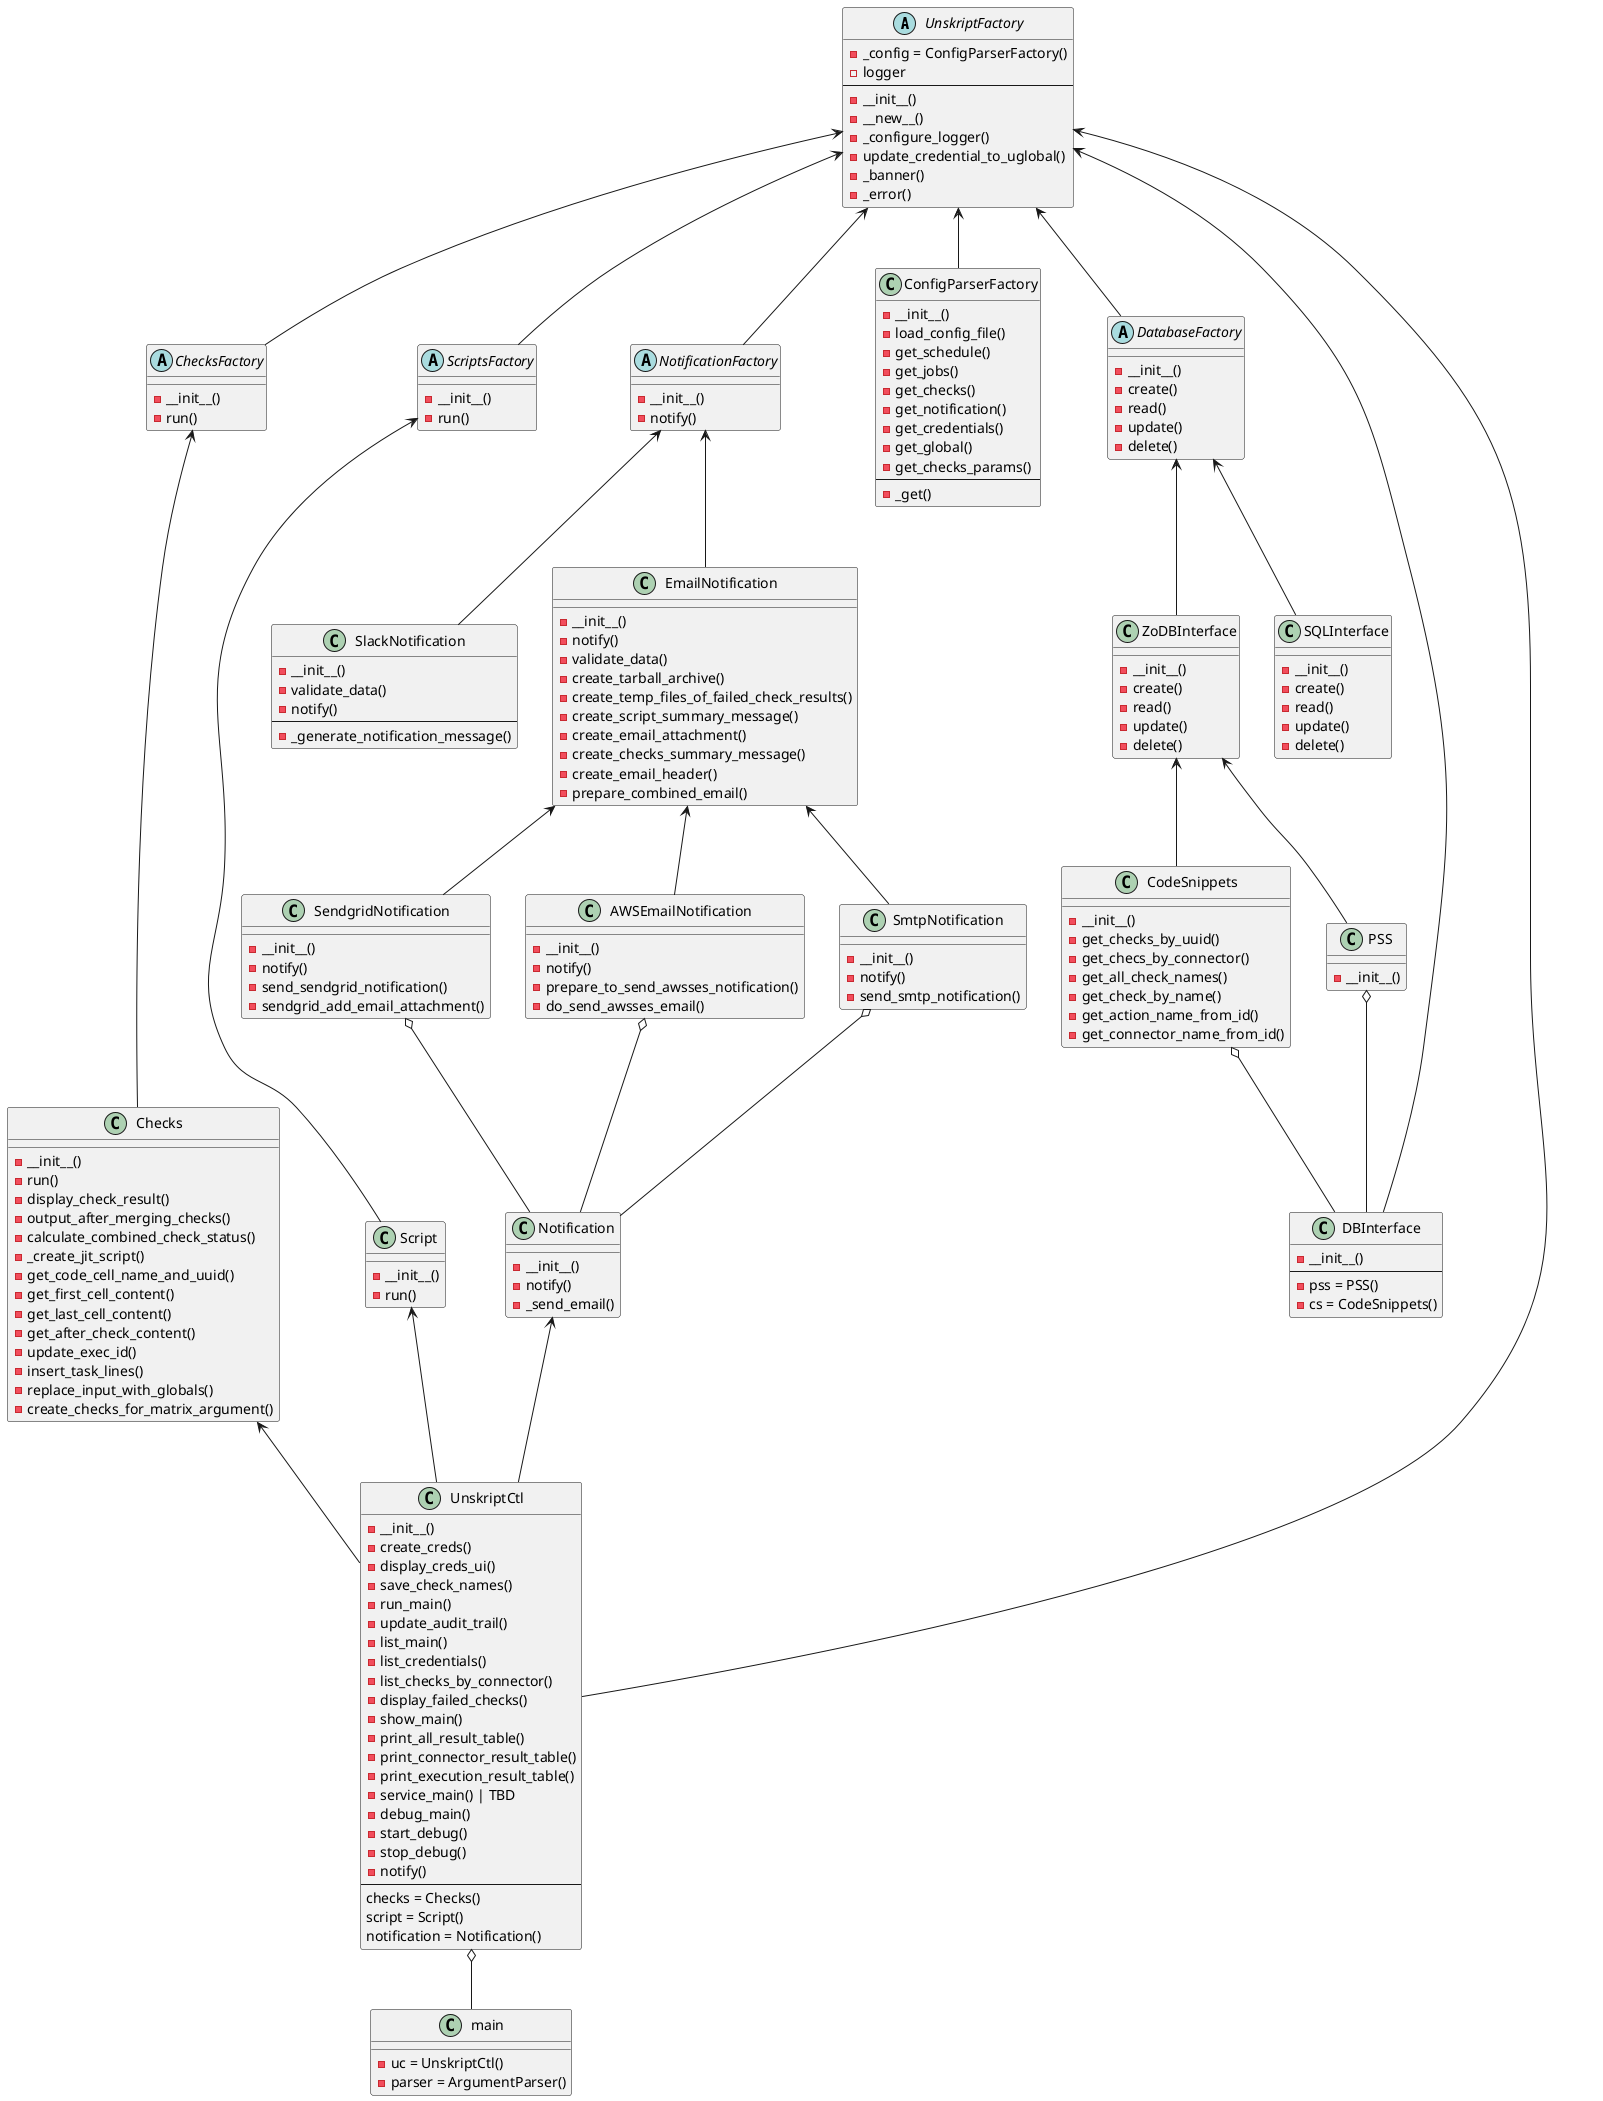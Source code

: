 @startuml
abstract class UnskriptFactory {
    - _config = ConfigParserFactory()
    - logger 
    --
    - __init__()
    - __new__()
    - _configure_logger()
    - update_credential_to_uglobal()
    - _banner()
    - _error()
}

abstract class ChecksFactory {
    - __init__()
    - run()
}

abstract class ScriptsFactory {
    - __init__()
    - run()
}

abstract class NotificationFactory {
    - __init__()
    - notify() 
}

class ConfigParserFactory {
    - __init__()
    - load_config_file()
    - get_schedule()
    - get_jobs()
    - get_checks()
    - get_notification()
    - get_credentials()
    - get_global()
    - get_checks_params()
    --
    - _get()
}

abstract class DatabaseFactory {
    - __init__()
    - create()
    - read()
    - update()
    - delete()
}

UnskriptFactory <-- ChecksFactory
UnskriptFactory <-- ScriptsFactory
UnskriptFactory <-- NotificationFactory
UnskriptFactory <-- ConfigParserFactory
UnskriptFactory <-- DatabaseFactory 

class ZoDBInterface {
    - __init__()
    - create()
    - read()
    - update()
    - delete()
}

class SQLInterface {
    - __init__()
    - create()
    - read()
    - update()
    - delete()
}

DatabaseFactory <-- ZoDBInterface
DatabaseFactory <-- SQLInterface 

class CodeSnippets {
    - __init__()
    - get_checks_by_uuid()
    - get_checs_by_connector()
    - get_all_check_names()
    - get_check_by_name()
    - get_action_name_from_id()
    - get_connector_name_from_id()
}

ZoDBInterface <-- CodeSnippets

class PSS {
    - __init__()
}

ZoDBInterface <-- PSS 

class DBInterface {
    - __init__()
    --
    - pss = PSS()
    - cs = CodeSnippets()
}

UnskriptFactory <-- DBInterface

PSS o-- DBInterface
CodeSnippets o-- DBInterface

class SlackNotification {
    - __init__()
    - validate_data()
    - notify()
    --
    - _generate_notification_message()
}

NotificationFactory <-- SlackNotification

class EmailNotification {
    - __init__()
    - notify()
    - validate_data()
    - create_tarball_archive()
    - create_temp_files_of_failed_check_results()
    - create_script_summary_message()
    - create_email_attachment()
    - create_checks_summary_message()
    - create_email_header()
    - prepare_combined_email()
}

NotificationFactory <-- EmailNotification

class SendgridNotification {
    - __init__()
    - notify()
    - send_sendgrid_notification()
    - sendgrid_add_email_attachment()
}

EmailNotification <-- SendgridNotification

class AWSEmailNotification {
    - __init__()
    - notify()
    - prepare_to_send_awsses_notification()
    - do_send_awsses_email()
}

EmailNotification <-- AWSEmailNotification

class SmtpNotification {
    - __init__()
    - notify()
    - send_smtp_notification()
}

EmailNotification <-- SmtpNotification

class Notification {
    - __init__()
    - notify() 
    - _send_email()
}

SmtpNotification o-- Notification 
AWSEmailNotification o-- Notification
SendgridNotification o-- Notification

class Checks {
    - __init__()
    - run()
    - display_check_result()
    - output_after_merging_checks()
    - calculate_combined_check_status()
    - _create_jit_script()
    - get_code_cell_name_and_uuid()
    - get_first_cell_content()
    - get_last_cell_content()
    - get_after_check_content()
    - update_exec_id()
    - insert_task_lines()
    - replace_input_with_globals()
    - create_checks_for_matrix_argument()
}

ChecksFactory <-- Checks

class Script {
    - __init__()
    - run()
}

ScriptsFactory <-- Script

class UnskriptCtl {
    - __init__()
    - create_creds()
    - display_creds_ui()
    - save_check_names()
    - run_main()
    - update_audit_trail()
    - list_main()
    - list_credentials()
    - list_checks_by_connector()
    - display_failed_checks()
    - show_main()
    - print_all_result_table()
    - print_connector_result_table()
    - print_execution_result_table()
    - service_main() | TBD
    - debug_main()
    - start_debug()
    - stop_debug()
    - notify()
    --
    checks = Checks()
    script = Script()
    notification = Notification()
}

UnskriptFactory <-- UnskriptCtl

Checks <-- UnskriptCtl
Script <-- UnskriptCtl
Notification <-- UnskriptCtl

class main {
    - uc = UnskriptCtl()
    - parser = ArgumentParser()
}

UnskriptCtl o-- main

@enduml